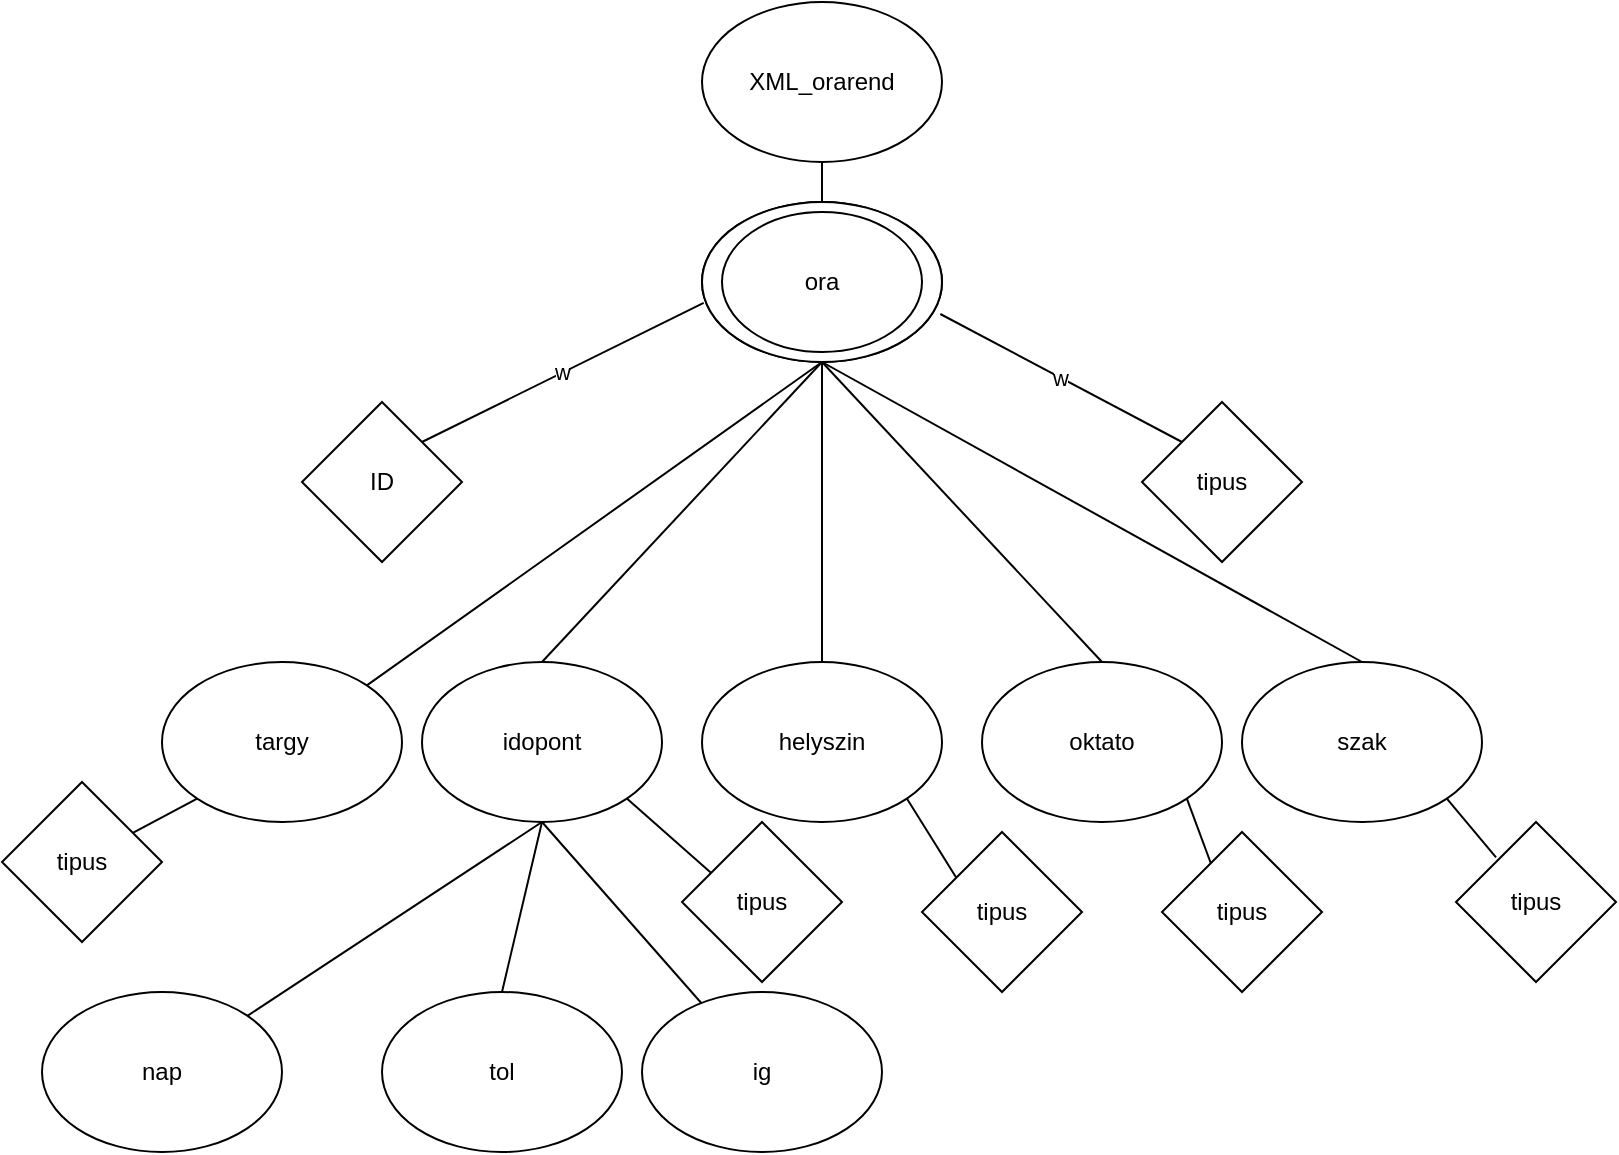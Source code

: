<mxfile version="26.1.0">
  <diagram name="Page-1" id="GAXhWgXY3Mdr9NYjEp-w">
    <mxGraphModel dx="1235" dy="624" grid="1" gridSize="10" guides="1" tooltips="1" connect="1" arrows="1" fold="1" page="1" pageScale="1" pageWidth="827" pageHeight="1169" math="0" shadow="0">
      <root>
        <mxCell id="0" />
        <mxCell id="1" parent="0" />
        <mxCell id="6AWZt8sm1g47SUFo5E9d-1" value="XML_orarend" style="ellipse;whiteSpace=wrap;html=1;" vertex="1" parent="1">
          <mxGeometry x="370" y="10" width="120" height="80" as="geometry" />
        </mxCell>
        <mxCell id="6AWZt8sm1g47SUFo5E9d-3" value="" style="ellipse;whiteSpace=wrap;html=1;" vertex="1" parent="1">
          <mxGeometry x="370" y="110" width="120" height="80" as="geometry" />
        </mxCell>
        <mxCell id="6AWZt8sm1g47SUFo5E9d-4" value="" style="ellipse;whiteSpace=wrap;html=1;" vertex="1" parent="1">
          <mxGeometry x="370" y="110" width="120" height="80" as="geometry" />
        </mxCell>
        <mxCell id="6AWZt8sm1g47SUFo5E9d-5" value="ora" style="ellipse;whiteSpace=wrap;html=1;" vertex="1" parent="1">
          <mxGeometry x="380" y="115" width="100" height="70" as="geometry" />
        </mxCell>
        <mxCell id="6AWZt8sm1g47SUFo5E9d-6" value="w" style="endArrow=none;html=1;rounded=0;exitX=1;exitY=0;exitDx=0;exitDy=0;entryX=0.007;entryY=0.63;entryDx=0;entryDy=0;entryPerimeter=0;" edge="1" parent="1" source="6AWZt8sm1g47SUFo5E9d-8" target="6AWZt8sm1g47SUFo5E9d-4">
          <mxGeometry width="50" height="50" relative="1" as="geometry">
            <mxPoint x="250" y="230" as="sourcePoint" />
            <mxPoint x="360" y="170" as="targetPoint" />
          </mxGeometry>
        </mxCell>
        <mxCell id="6AWZt8sm1g47SUFo5E9d-7" value="w" style="endArrow=none;html=1;rounded=0;entryX=0.993;entryY=0.7;entryDx=0;entryDy=0;entryPerimeter=0;exitX=0;exitY=0;exitDx=0;exitDy=0;" edge="1" parent="1" source="6AWZt8sm1g47SUFo5E9d-9" target="6AWZt8sm1g47SUFo5E9d-4">
          <mxGeometry width="50" height="50" relative="1" as="geometry">
            <mxPoint x="600" y="230" as="sourcePoint" />
            <mxPoint x="500" y="170" as="targetPoint" />
          </mxGeometry>
        </mxCell>
        <mxCell id="6AWZt8sm1g47SUFo5E9d-8" value="ID" style="rhombus;whiteSpace=wrap;html=1;" vertex="1" parent="1">
          <mxGeometry x="170" y="210" width="80" height="80" as="geometry" />
        </mxCell>
        <mxCell id="6AWZt8sm1g47SUFo5E9d-9" value="tipus" style="rhombus;whiteSpace=wrap;html=1;" vertex="1" parent="1">
          <mxGeometry x="590" y="210" width="80" height="80" as="geometry" />
        </mxCell>
        <mxCell id="6AWZt8sm1g47SUFo5E9d-10" value="targy" style="ellipse;whiteSpace=wrap;html=1;" vertex="1" parent="1">
          <mxGeometry x="100" y="340" width="120" height="80" as="geometry" />
        </mxCell>
        <mxCell id="6AWZt8sm1g47SUFo5E9d-11" value="idopont" style="ellipse;whiteSpace=wrap;html=1;" vertex="1" parent="1">
          <mxGeometry x="230" y="340" width="120" height="80" as="geometry" />
        </mxCell>
        <mxCell id="6AWZt8sm1g47SUFo5E9d-12" value="helyszin" style="ellipse;whiteSpace=wrap;html=1;" vertex="1" parent="1">
          <mxGeometry x="370" y="340" width="120" height="80" as="geometry" />
        </mxCell>
        <mxCell id="6AWZt8sm1g47SUFo5E9d-13" value="oktato" style="ellipse;whiteSpace=wrap;html=1;" vertex="1" parent="1">
          <mxGeometry x="510" y="340" width="120" height="80" as="geometry" />
        </mxCell>
        <mxCell id="6AWZt8sm1g47SUFo5E9d-14" value="szak" style="ellipse;whiteSpace=wrap;html=1;" vertex="1" parent="1">
          <mxGeometry x="640" y="340" width="120" height="80" as="geometry" />
        </mxCell>
        <mxCell id="6AWZt8sm1g47SUFo5E9d-15" value="" style="endArrow=none;html=1;rounded=0;exitX=1;exitY=0;exitDx=0;exitDy=0;entryX=0.5;entryY=1;entryDx=0;entryDy=0;" edge="1" parent="1" source="6AWZt8sm1g47SUFo5E9d-10" target="6AWZt8sm1g47SUFo5E9d-4">
          <mxGeometry width="50" height="50" relative="1" as="geometry">
            <mxPoint x="200" y="330" as="sourcePoint" />
            <mxPoint x="390" y="190" as="targetPoint" />
          </mxGeometry>
        </mxCell>
        <mxCell id="6AWZt8sm1g47SUFo5E9d-16" value="" style="endArrow=none;html=1;rounded=0;exitX=0.5;exitY=0;exitDx=0;exitDy=0;entryX=0.5;entryY=1;entryDx=0;entryDy=0;" edge="1" parent="1" source="6AWZt8sm1g47SUFo5E9d-11" target="6AWZt8sm1g47SUFo5E9d-4">
          <mxGeometry width="50" height="50" relative="1" as="geometry">
            <mxPoint x="300" y="330" as="sourcePoint" />
            <mxPoint x="420" y="190" as="targetPoint" />
          </mxGeometry>
        </mxCell>
        <mxCell id="6AWZt8sm1g47SUFo5E9d-17" value="" style="endArrow=none;html=1;rounded=0;exitX=0.5;exitY=0;exitDx=0;exitDy=0;" edge="1" parent="1" source="6AWZt8sm1g47SUFo5E9d-12">
          <mxGeometry width="50" height="50" relative="1" as="geometry">
            <mxPoint x="440" y="330" as="sourcePoint" />
            <mxPoint x="430" y="190" as="targetPoint" />
          </mxGeometry>
        </mxCell>
        <mxCell id="6AWZt8sm1g47SUFo5E9d-18" value="" style="endArrow=none;html=1;rounded=0;entryX=0.5;entryY=1;entryDx=0;entryDy=0;exitX=0.5;exitY=0;exitDx=0;exitDy=0;" edge="1" parent="1" source="6AWZt8sm1g47SUFo5E9d-13" target="6AWZt8sm1g47SUFo5E9d-4">
          <mxGeometry width="50" height="50" relative="1" as="geometry">
            <mxPoint x="540" y="330" as="sourcePoint" />
            <mxPoint x="470" y="180" as="targetPoint" />
          </mxGeometry>
        </mxCell>
        <mxCell id="6AWZt8sm1g47SUFo5E9d-19" value="" style="endArrow=none;html=1;rounded=0;exitX=0.5;exitY=0;exitDx=0;exitDy=0;" edge="1" parent="1" source="6AWZt8sm1g47SUFo5E9d-14">
          <mxGeometry width="50" height="50" relative="1" as="geometry">
            <mxPoint x="660" y="330" as="sourcePoint" />
            <mxPoint x="430" y="190" as="targetPoint" />
          </mxGeometry>
        </mxCell>
        <mxCell id="6AWZt8sm1g47SUFo5E9d-20" value="" style="endArrow=none;html=1;rounded=0;entryX=0.5;entryY=1;entryDx=0;entryDy=0;exitX=0.5;exitY=0;exitDx=0;exitDy=0;" edge="1" parent="1" source="6AWZt8sm1g47SUFo5E9d-4" target="6AWZt8sm1g47SUFo5E9d-1">
          <mxGeometry width="50" height="50" relative="1" as="geometry">
            <mxPoint x="390" y="300" as="sourcePoint" />
            <mxPoint x="440" y="250" as="targetPoint" />
          </mxGeometry>
        </mxCell>
        <mxCell id="6AWZt8sm1g47SUFo5E9d-22" value="tol" style="ellipse;whiteSpace=wrap;html=1;" vertex="1" parent="1">
          <mxGeometry x="210" y="505" width="120" height="80" as="geometry" />
        </mxCell>
        <mxCell id="6AWZt8sm1g47SUFo5E9d-23" value="ig" style="ellipse;whiteSpace=wrap;html=1;" vertex="1" parent="1">
          <mxGeometry x="340" y="505" width="120" height="80" as="geometry" />
        </mxCell>
        <mxCell id="6AWZt8sm1g47SUFo5E9d-24" value="nap" style="ellipse;whiteSpace=wrap;html=1;" vertex="1" parent="1">
          <mxGeometry x="40" y="505" width="120" height="80" as="geometry" />
        </mxCell>
        <mxCell id="6AWZt8sm1g47SUFo5E9d-34" value="" style="endArrow=none;html=1;rounded=0;entryX=0.5;entryY=1;entryDx=0;entryDy=0;" edge="1" parent="1" source="6AWZt8sm1g47SUFo5E9d-24" target="6AWZt8sm1g47SUFo5E9d-11">
          <mxGeometry width="50" height="50" relative="1" as="geometry">
            <mxPoint x="390" y="400" as="sourcePoint" />
            <mxPoint x="240" y="430" as="targetPoint" />
          </mxGeometry>
        </mxCell>
        <mxCell id="6AWZt8sm1g47SUFo5E9d-35" value="" style="endArrow=none;html=1;rounded=0;entryX=0.5;entryY=1;entryDx=0;entryDy=0;exitX=0.5;exitY=0;exitDx=0;exitDy=0;" edge="1" parent="1" source="6AWZt8sm1g47SUFo5E9d-22" target="6AWZt8sm1g47SUFo5E9d-11">
          <mxGeometry width="50" height="50" relative="1" as="geometry">
            <mxPoint x="195" y="477" as="sourcePoint" />
            <mxPoint x="258" y="418" as="targetPoint" />
          </mxGeometry>
        </mxCell>
        <mxCell id="6AWZt8sm1g47SUFo5E9d-36" value="" style="endArrow=none;html=1;rounded=0;entryX=0.5;entryY=1;entryDx=0;entryDy=0;" edge="1" parent="1" source="6AWZt8sm1g47SUFo5E9d-23" target="6AWZt8sm1g47SUFo5E9d-11">
          <mxGeometry width="50" height="50" relative="1" as="geometry">
            <mxPoint x="290" y="460" as="sourcePoint" />
            <mxPoint x="300" y="430" as="targetPoint" />
          </mxGeometry>
        </mxCell>
        <mxCell id="6AWZt8sm1g47SUFo5E9d-44" value="" style="endArrow=none;html=1;rounded=0;entryX=1;entryY=1;entryDx=0;entryDy=0;exitX=0;exitY=0.5;exitDx=0;exitDy=0;" edge="1" parent="1" target="6AWZt8sm1g47SUFo5E9d-11">
          <mxGeometry width="50" height="50" relative="1" as="geometry">
            <mxPoint x="377.017" y="447.634" as="sourcePoint" />
            <mxPoint x="410" y="260" as="targetPoint" />
          </mxGeometry>
        </mxCell>
        <mxCell id="6AWZt8sm1g47SUFo5E9d-45" value="" style="endArrow=none;html=1;rounded=0;entryX=1;entryY=1;entryDx=0;entryDy=0;exitX=0;exitY=0.5;exitDx=0;exitDy=0;" edge="1" parent="1" target="6AWZt8sm1g47SUFo5E9d-12">
          <mxGeometry width="50" height="50" relative="1" as="geometry">
            <mxPoint x="497.017" y="447.634" as="sourcePoint" />
            <mxPoint x="342" y="418" as="targetPoint" />
          </mxGeometry>
        </mxCell>
        <mxCell id="6AWZt8sm1g47SUFo5E9d-46" value="" style="endArrow=none;html=1;rounded=0;entryX=1;entryY=1;entryDx=0;entryDy=0;exitX=0;exitY=0.5;exitDx=0;exitDy=0;" edge="1" parent="1" target="6AWZt8sm1g47SUFo5E9d-13">
          <mxGeometry width="50" height="50" relative="1" as="geometry">
            <mxPoint x="627.017" y="447.634" as="sourcePoint" />
            <mxPoint x="482" y="418" as="targetPoint" />
          </mxGeometry>
        </mxCell>
        <mxCell id="6AWZt8sm1g47SUFo5E9d-47" value="" style="endArrow=none;html=1;rounded=0;entryX=1;entryY=1;entryDx=0;entryDy=0;exitX=0;exitY=0.5;exitDx=0;exitDy=0;" edge="1" parent="1" target="6AWZt8sm1g47SUFo5E9d-14">
          <mxGeometry width="50" height="50" relative="1" as="geometry">
            <mxPoint x="767.017" y="437.634" as="sourcePoint" />
            <mxPoint x="622" y="418" as="targetPoint" />
          </mxGeometry>
        </mxCell>
        <mxCell id="6AWZt8sm1g47SUFo5E9d-48" value="" style="endArrow=none;html=1;rounded=0;entryX=0;entryY=1;entryDx=0;entryDy=0;exitX=0.5;exitY=0;exitDx=0;exitDy=0;" edge="1" parent="1" target="6AWZt8sm1g47SUFo5E9d-10">
          <mxGeometry width="50" height="50" relative="1" as="geometry">
            <mxPoint x="82.366" y="427.017" as="sourcePoint" />
            <mxPoint x="752" y="418" as="targetPoint" />
          </mxGeometry>
        </mxCell>
        <mxCell id="6AWZt8sm1g47SUFo5E9d-49" value="tipus" style="rhombus;whiteSpace=wrap;html=1;" vertex="1" parent="1">
          <mxGeometry x="20" y="400" width="80" height="80" as="geometry" />
        </mxCell>
        <mxCell id="6AWZt8sm1g47SUFo5E9d-50" value="tipus" style="rhombus;whiteSpace=wrap;html=1;" vertex="1" parent="1">
          <mxGeometry x="360" y="420" width="80" height="80" as="geometry" />
        </mxCell>
        <mxCell id="6AWZt8sm1g47SUFo5E9d-51" value="tipus" style="rhombus;whiteSpace=wrap;html=1;" vertex="1" parent="1">
          <mxGeometry x="480" y="425" width="80" height="80" as="geometry" />
        </mxCell>
        <mxCell id="6AWZt8sm1g47SUFo5E9d-52" value="tipus" style="rhombus;whiteSpace=wrap;html=1;" vertex="1" parent="1">
          <mxGeometry x="600" y="425" width="80" height="80" as="geometry" />
        </mxCell>
        <mxCell id="6AWZt8sm1g47SUFo5E9d-53" value="tipus" style="rhombus;whiteSpace=wrap;html=1;" vertex="1" parent="1">
          <mxGeometry x="747" y="420" width="80" height="80" as="geometry" />
        </mxCell>
      </root>
    </mxGraphModel>
  </diagram>
</mxfile>
